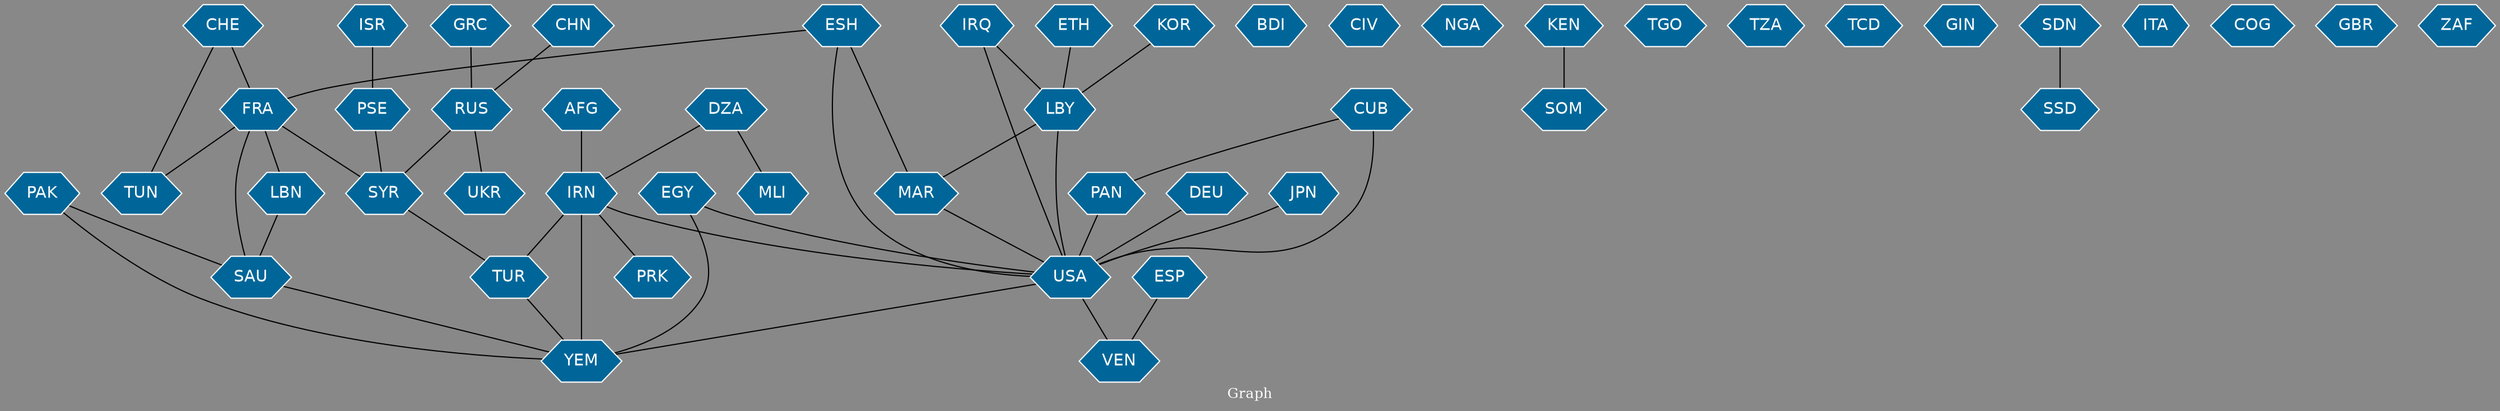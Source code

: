 // Countries together in item graph
graph {
	graph [bgcolor="#888888" fontcolor=white fontsize=12 label="Graph" outputorder=edgesfirst overlap=prism]
	node [color=white fillcolor="#006699" fontcolor=white fontname=Helvetica shape=hexagon style=filled]
	edge [arrowhead=open color=black fontcolor=white fontname=Courier fontsize=12]
		CUB [label=CUB]
		USA [label=USA]
		SYR [label=SYR]
		YEM [label=YEM]
		IRQ [label=IRQ]
		MLI [label=MLI]
		ISR [label=ISR]
		PSE [label=PSE]
		BDI [label=BDI]
		DZA [label=DZA]
		IRN [label=IRN]
		ESP [label=ESP]
		CIV [label=CIV]
		EGY [label=EGY]
		NGA [label=NGA]
		FRA [label=FRA]
		ESH [label=ESH]
		SOM [label=SOM]
		TGO [label=TGO]
		UKR [label=UKR]
		KEN [label=KEN]
		PAN [label=PAN]
		CHE [label=CHE]
		TUN [label=TUN]
		PAK [label=PAK]
		SAU [label=SAU]
		DEU [label=DEU]
		RUS [label=RUS]
		GRC [label=GRC]
		CHN [label=CHN]
		TZA [label=TZA]
		LBY [label=LBY]
		JPN [label=JPN]
		TCD [label=TCD]
		GIN [label=GIN]
		SDN [label=SDN]
		LBN [label=LBN]
		TUR [label=TUR]
		MAR [label=MAR]
		ITA [label=ITA]
		PRK [label=PRK]
		SSD [label=SSD]
		ETH [label=ETH]
		VEN [label=VEN]
		AFG [label=AFG]
		COG [label=COG]
		GBR [label=GBR]
		ZAF [label=ZAF]
		KOR [label=KOR]
			DZA -- IRN [weight=2]
			ISR -- PSE [weight=5]
			SYR -- TUR [weight=2]
			JPN -- USA [weight=1]
			IRN -- PRK [weight=1]
			CUB -- PAN [weight=2]
			ETH -- LBY [weight=1]
			MAR -- USA [weight=1]
			CHE -- TUN [weight=1]
			SAU -- YEM [weight=1]
			GRC -- RUS [weight=1]
			EGY -- YEM [weight=1]
			PSE -- SYR [weight=1]
			LBY -- MAR [weight=1]
			RUS -- SYR [weight=2]
			IRQ -- USA [weight=1]
			ESP -- VEN [weight=1]
			AFG -- IRN [weight=1]
			ESH -- MAR [weight=1]
			KOR -- LBY [weight=1]
			FRA -- SYR [weight=1]
			ESH -- USA [weight=1]
			EGY -- USA [weight=1]
			TUR -- YEM [weight=2]
			CHN -- RUS [weight=1]
			FRA -- SAU [weight=1]
			DEU -- USA [weight=1]
			RUS -- UKR [weight=1]
			USA -- VEN [weight=1]
			PAK -- SAU [weight=1]
			IRN -- USA [weight=3]
			CUB -- USA [weight=5]
			LBY -- USA [weight=1]
			LBN -- SAU [weight=1]
			IRN -- TUR [weight=2]
			SDN -- SSD [weight=1]
			PAN -- USA [weight=2]
			USA -- YEM [weight=1]
			KEN -- SOM [weight=1]
			FRA -- LBN [weight=1]
			IRQ -- LBY [weight=1]
			IRN -- YEM [weight=5]
			DZA -- MLI [weight=2]
			FRA -- TUN [weight=1]
			PAK -- YEM [weight=2]
			ESH -- FRA [weight=1]
			CHE -- FRA [weight=1]
}